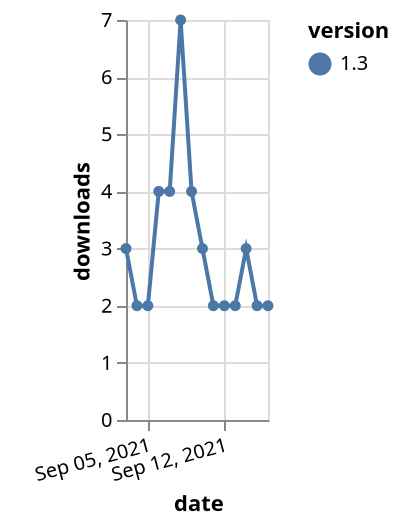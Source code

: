 {"$schema": "https://vega.github.io/schema/vega-lite/v5.json", "description": "A simple bar chart with embedded data.", "data": {"values": [{"date": "2021-09-03", "total": 3879, "delta": 3, "version": "1.3"}, {"date": "2021-09-04", "total": 3881, "delta": 2, "version": "1.3"}, {"date": "2021-09-05", "total": 3883, "delta": 2, "version": "1.3"}, {"date": "2021-09-06", "total": 3887, "delta": 4, "version": "1.3"}, {"date": "2021-09-07", "total": 3891, "delta": 4, "version": "1.3"}, {"date": "2021-09-08", "total": 3898, "delta": 7, "version": "1.3"}, {"date": "2021-09-09", "total": 3902, "delta": 4, "version": "1.3"}, {"date": "2021-09-10", "total": 3905, "delta": 3, "version": "1.3"}, {"date": "2021-09-11", "total": 3907, "delta": 2, "version": "1.3"}, {"date": "2021-09-12", "total": 3909, "delta": 2, "version": "1.3"}, {"date": "2021-09-13", "total": 3911, "delta": 2, "version": "1.3"}, {"date": "2021-09-14", "total": 3914, "delta": 3, "version": "1.3"}, {"date": "2021-09-15", "total": 3916, "delta": 2, "version": "1.3"}, {"date": "2021-09-16", "total": 3918, "delta": 2, "version": "1.3"}]}, "width": "container", "mark": {"type": "line", "point": {"filled": true}}, "encoding": {"x": {"field": "date", "type": "temporal", "timeUnit": "yearmonthdate", "title": "date", "axis": {"labelAngle": -15}}, "y": {"field": "delta", "type": "quantitative", "title": "downloads"}, "color": {"field": "version", "type": "nominal"}, "tooltip": {"field": "delta"}}}